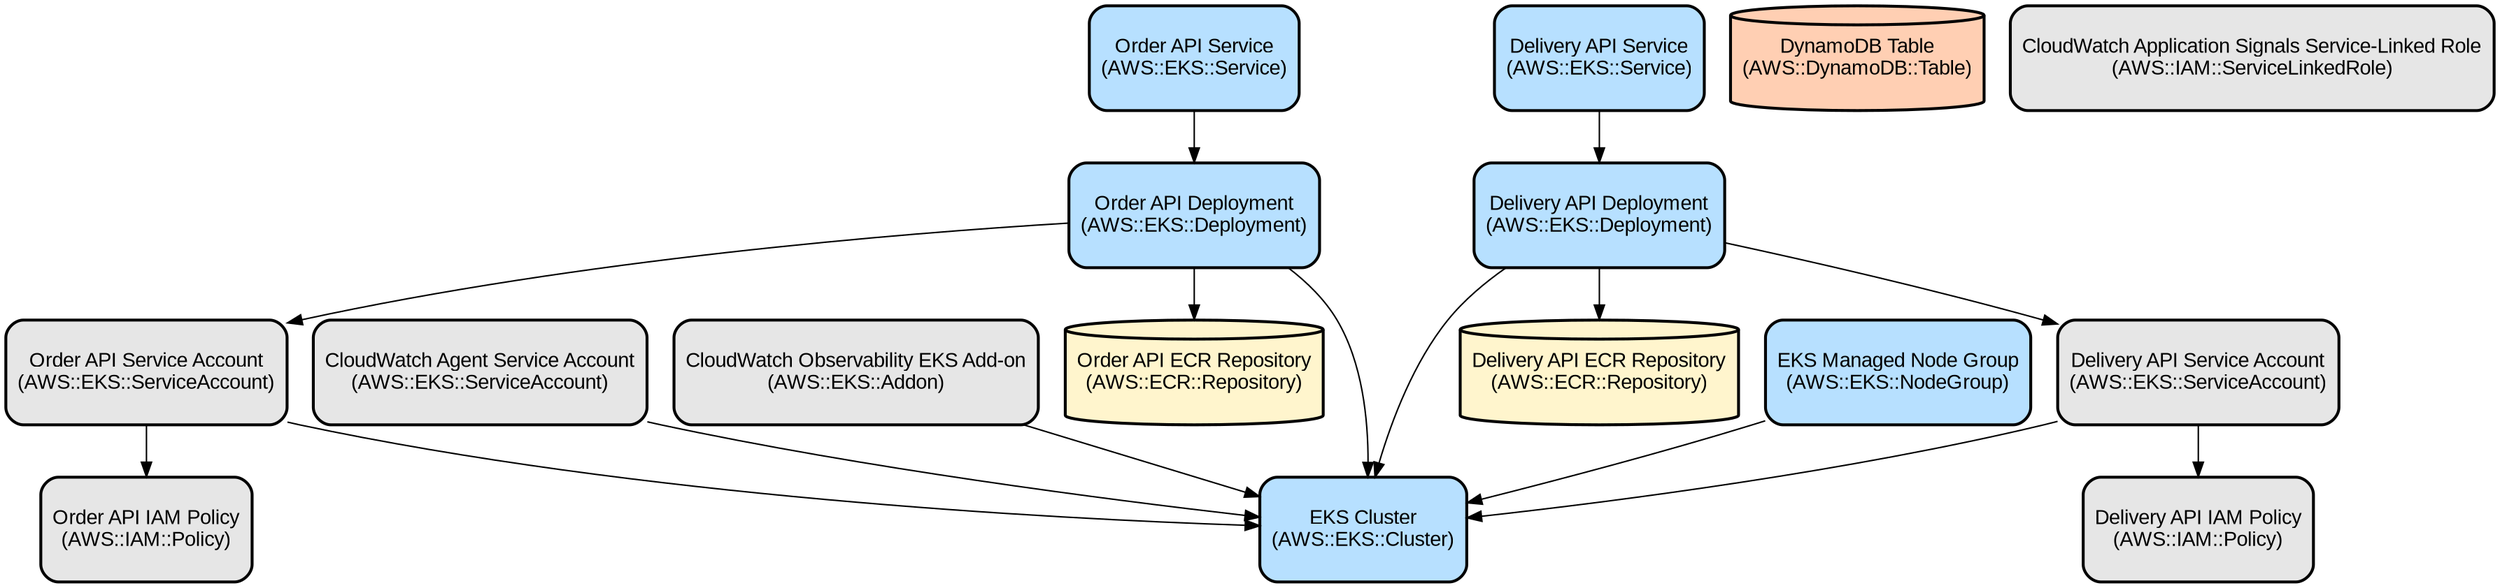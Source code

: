 digraph INFRA {
  node [ color = "black", fillcolor = "#E6E6E6", height =1, style = "filled,bold,rounded", fontname = "Arial" ];
  "EKS Cluster" [ label = "EKS Cluster
(AWS::EKS::Cluster)", shape =rectangle, fillcolor = "#B7E0FF" ];
  "EKS Managed Node Group" [ label = "EKS Managed Node Group
(AWS::EKS::NodeGroup)", shape =rectangle, fillcolor = "#B7E0FF" ];
  "DynamoDB Table" [ label = "DynamoDB Table
(AWS::DynamoDB::Table)", shape =cylinder, fillcolor = "#FFCFB3" ];
  "Order API IAM Policy" [ label = "Order API IAM Policy
(AWS::IAM::Policy)", shape =rectangle ];
  "Delivery API IAM Policy" [ label = "Delivery API IAM Policy
(AWS::IAM::Policy)", shape =rectangle ];
  "Order API Service Account" [ label = "Order API Service Account
(AWS::EKS::ServiceAccount)", shape =rectangle ];
  "Delivery API Service Account" [ label = "Delivery API Service Account
(AWS::EKS::ServiceAccount)", shape =rectangle ];
  "Order API ECR Repository" [ label = "Order API ECR Repository
(AWS::ECR::Repository)", shape =cylinder, fillcolor = "#FFF5CD" ];
  "Delivery API ECR Repository" [ label = "Delivery API ECR Repository
(AWS::ECR::Repository)", shape =cylinder, fillcolor = "#FFF5CD" ];
  "Order API Deployment" [ label = "Order API Deployment
(AWS::EKS::Deployment)", shape =rectangle, fillcolor = "#B7E0FF" ];
  "Delivery API Deployment" [ label = "Delivery API Deployment
(AWS::EKS::Deployment)", shape =rectangle, fillcolor = "#B7E0FF" ];
  "Order API Service" [ label = "Order API Service
(AWS::EKS::Service)", shape =rectangle, fillcolor = "#B7E0FF" ];
  "Delivery API Service" [ label = "Delivery API Service
(AWS::EKS::Service)", shape =rectangle, fillcolor = "#B7E0FF" ];
  "CloudWatch Application Signals Service-Linked Role" [ label = "CloudWatch Application Signals Service-Linked Role
(AWS::IAM::ServiceLinkedRole)", shape =rectangle ];
  "CloudWatch Agent Service Account" [ label = "CloudWatch Agent Service Account
(AWS::EKS::ServiceAccount)", shape =rectangle ];
  "CloudWatch Observability EKS Add-on" [ label = "CloudWatch Observability EKS Add-on
(AWS::EKS::Addon)", shape =rectangle ];
  "EKS Managed Node Group" -> "EKS Cluster";
  "Order API Service Account" -> "EKS Cluster";
  "Order API Service Account" -> "Order API IAM Policy";
  "Delivery API Service Account" -> "EKS Cluster";
  "Delivery API Service Account" -> "Delivery API IAM Policy";
  "Order API Deployment" -> "EKS Cluster";
  "Order API Deployment" -> "Order API Service Account";
  "Order API Deployment" -> "Order API ECR Repository";
  "Delivery API Deployment" -> "EKS Cluster";
  "Delivery API Deployment" -> "Delivery API Service Account";
  "Delivery API Deployment" -> "Delivery API ECR Repository";
  "Order API Service" -> "Order API Deployment";
  "Delivery API Service" -> "Delivery API Deployment";
  "CloudWatch Agent Service Account" -> "EKS Cluster";
  "CloudWatch Observability EKS Add-on" -> "EKS Cluster";
}
